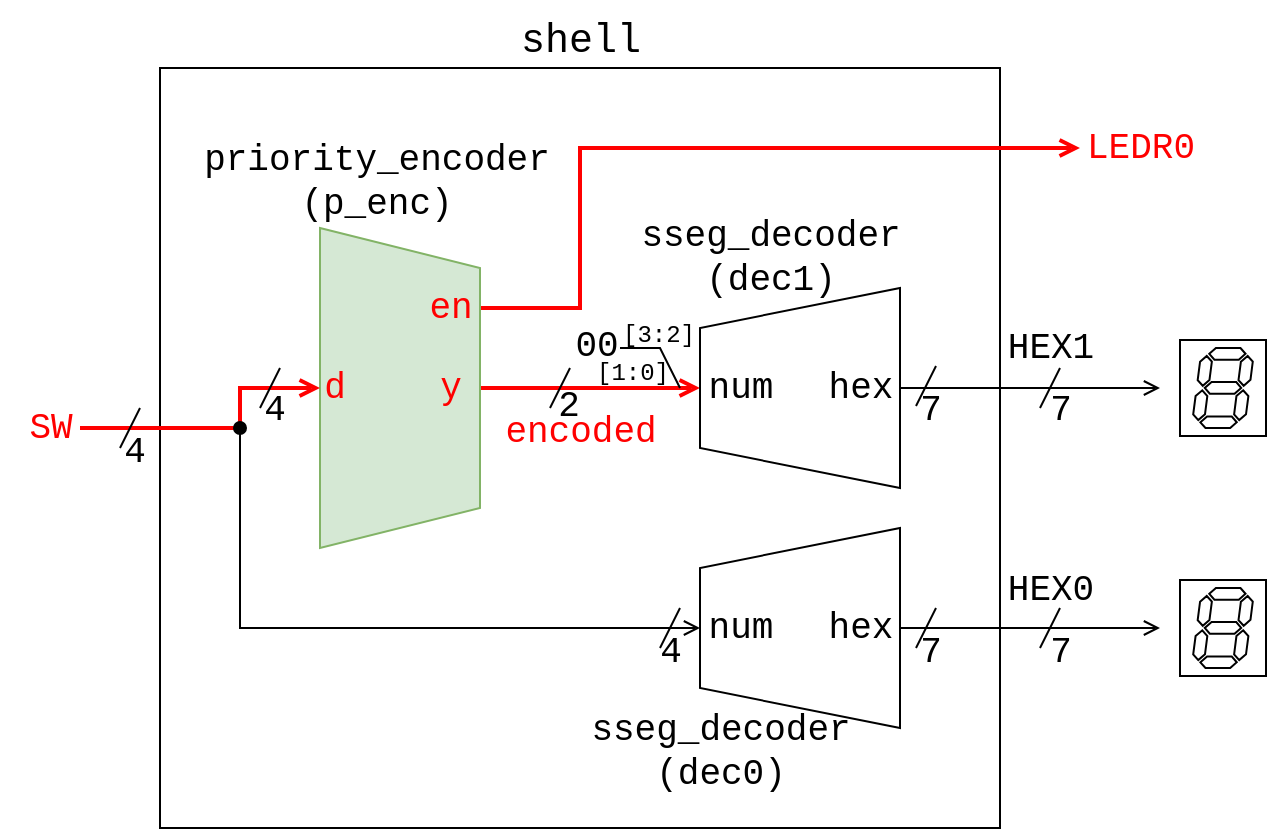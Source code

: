 <mxfile>
    <diagram id="uWKTbWb5nmvCMQ65j8jA" name="ページ1">
        <mxGraphModel dx="640" dy="318" grid="1" gridSize="10" guides="1" tooltips="1" connect="1" arrows="1" fold="1" page="1" pageScale="1" pageWidth="827" pageHeight="1169" math="0" shadow="0">
            <root>
                <mxCell id="0"/>
                <mxCell id="1" parent="0"/>
                <mxCell id="3" value="" style="rounded=0;whiteSpace=wrap;html=1;movable=0;resizable=0;rotatable=0;deletable=0;editable=0;locked=1;connectable=0;" parent="1" vertex="1">
                    <mxGeometry x="200" y="520" width="420" height="380" as="geometry"/>
                </mxCell>
                <mxCell id="28" style="edgeStyle=none;shape=connector;rounded=0;html=1;exitX=0.5;exitY=0;exitDx=0;exitDy=0;strokeColor=light-dark(#ff0000, #ededed);align=center;verticalAlign=middle;fontFamily=Helvetica;fontSize=11;fontColor=default;labelBackgroundColor=default;startArrow=none;startFill=0;endArrow=open;endFill=0;curved=0;entryX=0.5;entryY=0;entryDx=0;entryDy=0;strokeWidth=2;" parent="1" source="4" target="5" edge="1">
                    <mxGeometry relative="1" as="geometry">
                        <mxPoint x="470" y="690" as="targetPoint"/>
                        <Array as="points">
                            <mxPoint x="420" y="680"/>
                            <mxPoint x="440" y="680"/>
                        </Array>
                    </mxGeometry>
                </mxCell>
                <mxCell id="35" style="edgeStyle=none;shape=connector;rounded=0;html=1;exitX=0.25;exitY=0;exitDx=0;exitDy=0;strokeColor=light-dark(#ff0000, #ededed);align=center;verticalAlign=middle;fontFamily=Helvetica;fontSize=11;fontColor=default;labelBackgroundColor=default;startArrow=none;startFill=0;endArrow=open;endFill=0;curved=0;strokeWidth=2;" parent="1" source="4" edge="1">
                    <mxGeometry relative="1" as="geometry">
                        <mxPoint x="660" y="560" as="targetPoint"/>
                        <Array as="points">
                            <mxPoint x="390" y="640"/>
                            <mxPoint x="410" y="640"/>
                            <mxPoint x="410" y="600"/>
                            <mxPoint x="410" y="560"/>
                        </Array>
                    </mxGeometry>
                </mxCell>
                <mxCell id="4" value="" style="shape=trapezoid;perimeter=trapezoidPerimeter;whiteSpace=wrap;html=1;fixedSize=1;rotation=90;fillColor=#d5e8d4;strokeColor=#82b366;" parent="1" vertex="1">
                    <mxGeometry x="240" y="640" width="160" height="80" as="geometry"/>
                </mxCell>
                <mxCell id="41" style="edgeStyle=none;shape=connector;curved=0;rounded=0;html=1;exitX=0.5;exitY=1;exitDx=0;exitDy=0;strokeColor=default;align=center;verticalAlign=middle;fontFamily=Helvetica;fontSize=11;fontColor=default;labelBackgroundColor=default;startArrow=none;startFill=0;endArrow=open;endFill=0;" parent="1" source="5" edge="1">
                    <mxGeometry relative="1" as="geometry">
                        <mxPoint x="700" y="680" as="targetPoint"/>
                    </mxGeometry>
                </mxCell>
                <mxCell id="5" value="" style="shape=trapezoid;perimeter=trapezoidPerimeter;whiteSpace=wrap;html=1;fixedSize=1;rotation=-90;" parent="1" vertex="1">
                    <mxGeometry x="470" y="630" width="100" height="100" as="geometry"/>
                </mxCell>
                <mxCell id="37" style="edgeStyle=none;shape=connector;rounded=0;html=1;exitX=0.5;exitY=1;exitDx=0;exitDy=0;strokeColor=default;align=center;verticalAlign=middle;fontFamily=Helvetica;fontSize=11;fontColor=default;labelBackgroundColor=default;startArrow=none;startFill=0;endArrow=open;endFill=0;curved=0;" parent="1" source="8" edge="1">
                    <mxGeometry relative="1" as="geometry">
                        <mxPoint x="700" y="800" as="targetPoint"/>
                    </mxGeometry>
                </mxCell>
                <mxCell id="8" value="" style="shape=trapezoid;perimeter=trapezoidPerimeter;whiteSpace=wrap;html=1;fixedSize=1;rotation=-90;" parent="1" vertex="1">
                    <mxGeometry x="470" y="750" width="100" height="100" as="geometry"/>
                </mxCell>
                <mxCell id="15" value="" style="endArrow=open;html=1;rounded=0;strokeColor=light-dark(#ff0000, #ededed);align=center;verticalAlign=middle;fontFamily=Helvetica;fontSize=11;fontColor=default;labelBackgroundColor=default;edgeStyle=none;endFill=0;curved=0;entryX=0.5;entryY=1;entryDx=0;entryDy=0;strokeWidth=2;" parent="1" target="4" edge="1">
                    <mxGeometry width="50" height="50" relative="1" as="geometry">
                        <mxPoint x="160" y="700" as="sourcePoint"/>
                        <mxPoint x="280" y="660" as="targetPoint"/>
                        <Array as="points">
                            <mxPoint x="240" y="700"/>
                            <mxPoint x="240" y="680"/>
                        </Array>
                    </mxGeometry>
                </mxCell>
                <mxCell id="16" value="shell" style="text;html=1;align=center;verticalAlign=middle;resizable=0;points=[];autosize=1;strokeColor=none;fillColor=none;fontFamily=Courier New;fontSize=20;fontColor=default;labelBackgroundColor=none;" parent="1" vertex="1">
                    <mxGeometry x="370" y="486" width="80" height="40" as="geometry"/>
                </mxCell>
                <mxCell id="18" value="priority_&lt;span style=&quot;color: rgb(0, 0, 0);&quot;&gt;encoder&lt;/span&gt;&lt;div&gt;(p_enc)&lt;/div&gt;" style="text;html=1;align=center;verticalAlign=middle;resizable=0;points=[];autosize=1;strokeColor=none;fillColor=none;fontFamily=Courier New;fontSize=18;fontColor=default;labelBackgroundColor=none;" parent="1" vertex="1">
                    <mxGeometry x="208" y="547" width="200" height="60" as="geometry"/>
                </mxCell>
                <mxCell id="19" value="sseg_decoder&lt;div&gt;(dec1)&lt;/div&gt;" style="text;html=1;align=center;verticalAlign=middle;resizable=0;points=[];autosize=1;strokeColor=none;fillColor=none;fontFamily=Courier New;fontSize=18;fontColor=default;labelBackgroundColor=none;" parent="1" vertex="1">
                    <mxGeometry x="430" y="585" width="150" height="60" as="geometry"/>
                </mxCell>
                <mxCell id="20" value="" style="endArrow=open;html=1;rounded=0;strokeColor=default;align=center;verticalAlign=middle;fontFamily=Helvetica;fontSize=11;fontColor=default;labelBackgroundColor=default;edgeStyle=none;endFill=0;curved=0;entryX=0.5;entryY=0;entryDx=0;entryDy=0;startArrow=oval;startFill=1;" parent="1" target="8" edge="1">
                    <mxGeometry width="50" height="50" relative="1" as="geometry">
                        <mxPoint x="240" y="700" as="sourcePoint"/>
                        <mxPoint x="290" y="690" as="targetPoint"/>
                        <Array as="points">
                            <mxPoint x="240" y="800"/>
                            <mxPoint x="340" y="800"/>
                        </Array>
                    </mxGeometry>
                </mxCell>
                <mxCell id="22" value="" style="endArrow=none;html=1;rounded=1;strokeColor=default;align=center;verticalAlign=middle;fontFamily=Helvetica;fontSize=11;fontColor=default;labelBackgroundColor=default;edgeStyle=none;" parent="1" edge="1">
                    <mxGeometry width="50" height="50" relative="1" as="geometry">
                        <mxPoint x="250" y="690" as="sourcePoint"/>
                        <mxPoint x="260" y="670" as="targetPoint"/>
                    </mxGeometry>
                </mxCell>
                <mxCell id="23" value="d" style="text;html=1;align=center;verticalAlign=middle;resizable=0;points=[];autosize=1;strokeColor=none;fillColor=none;fontFamily=Courier New;fontSize=18;fontColor=light-dark(#ff0000, #ededed);labelBackgroundColor=none;" parent="1" vertex="1">
                    <mxGeometry x="272" y="660" width="30" height="40" as="geometry"/>
                </mxCell>
                <mxCell id="24" value="&lt;span style=&quot;color: rgb(0, 0, 0);&quot;&gt;4&lt;/span&gt;" style="text;html=1;align=center;verticalAlign=middle;resizable=0;points=[];autosize=1;strokeColor=none;fillColor=none;fontFamily=Courier New;fontSize=18;fontColor=default;labelBackgroundColor=none;" parent="1" vertex="1">
                    <mxGeometry x="242" y="671" width="30" height="40" as="geometry"/>
                </mxCell>
                <mxCell id="25" value="SW" style="text;html=1;align=center;verticalAlign=middle;resizable=0;points=[];autosize=1;strokeColor=none;fillColor=none;fontFamily=Courier New;fontSize=18;fontColor=light-dark(#ff0000, #ededed);labelBackgroundColor=none;" parent="1" vertex="1">
                    <mxGeometry x="120" y="680" width="50" height="40" as="geometry"/>
                </mxCell>
                <mxCell id="26" value="4" style="text;html=1;align=center;verticalAlign=middle;resizable=0;points=[];autosize=1;strokeColor=none;fillColor=none;fontFamily=Courier New;fontSize=18;fontColor=default;labelBackgroundColor=none;" parent="1" vertex="1">
                    <mxGeometry x="172" y="692" width="30" height="40" as="geometry"/>
                </mxCell>
                <mxCell id="27" value="" style="endArrow=none;html=1;rounded=1;strokeColor=default;align=center;verticalAlign=middle;fontFamily=Helvetica;fontSize=11;fontColor=default;labelBackgroundColor=default;edgeStyle=none;" parent="1" edge="1">
                    <mxGeometry width="50" height="50" relative="1" as="geometry">
                        <mxPoint x="180" y="710" as="sourcePoint"/>
                        <mxPoint x="190" y="690" as="targetPoint"/>
                    </mxGeometry>
                </mxCell>
                <mxCell id="31" value="" style="endArrow=none;html=1;rounded=1;strokeColor=default;align=center;verticalAlign=middle;fontFamily=Helvetica;fontSize=11;fontColor=default;labelBackgroundColor=default;edgeStyle=none;" parent="1" edge="1">
                    <mxGeometry width="50" height="50" relative="1" as="geometry">
                        <mxPoint x="395" y="690" as="sourcePoint"/>
                        <mxPoint x="405" y="670" as="targetPoint"/>
                    </mxGeometry>
                </mxCell>
                <mxCell id="32" value="&lt;span style=&quot;color: rgb(0, 0, 0);&quot;&gt;2&lt;/span&gt;" style="text;html=1;align=center;verticalAlign=middle;resizable=0;points=[];autosize=1;strokeColor=none;fillColor=none;fontFamily=Courier New;fontSize=18;fontColor=default;labelBackgroundColor=none;" parent="1" vertex="1">
                    <mxGeometry x="389" y="669" width="30" height="40" as="geometry"/>
                </mxCell>
                <mxCell id="34" value="y" style="text;html=1;align=center;verticalAlign=middle;resizable=0;points=[];autosize=1;strokeColor=none;fillColor=none;fontFamily=Courier New;fontSize=18;fontColor=light-dark(#ff0000, #ededed);labelBackgroundColor=none;" parent="1" vertex="1">
                    <mxGeometry x="330" y="660" width="30" height="40" as="geometry"/>
                </mxCell>
                <mxCell id="36" value="LEDR0" style="text;html=1;align=center;verticalAlign=middle;resizable=0;points=[];autosize=1;strokeColor=none;fillColor=none;fontFamily=Courier New;fontSize=18;fontColor=light-dark(#ff0000, #ededed);labelBackgroundColor=none;" parent="1" vertex="1">
                    <mxGeometry x="650" y="540" width="80" height="40" as="geometry"/>
                </mxCell>
                <mxCell id="38" value="HEX1" style="text;html=1;align=center;verticalAlign=middle;resizable=0;points=[];autosize=1;strokeColor=none;fillColor=none;fontFamily=Courier New;fontSize=18;fontColor=default;labelBackgroundColor=none;" parent="1" vertex="1">
                    <mxGeometry x="610" y="640" width="70" height="40" as="geometry"/>
                </mxCell>
                <mxCell id="39" value="" style="endArrow=none;html=1;rounded=1;strokeColor=default;align=center;verticalAlign=middle;fontFamily=Helvetica;fontSize=11;fontColor=default;labelBackgroundColor=default;edgeStyle=none;" parent="1" edge="1">
                    <mxGeometry width="50" height="50" relative="1" as="geometry">
                        <mxPoint x="640" y="810" as="sourcePoint"/>
                        <mxPoint x="650" y="790" as="targetPoint"/>
                    </mxGeometry>
                </mxCell>
                <mxCell id="40" value="&lt;span style=&quot;color: rgb(0, 0, 0);&quot;&gt;7&lt;/span&gt;" style="text;html=1;align=center;verticalAlign=middle;resizable=0;points=[];autosize=1;strokeColor=none;fillColor=none;fontFamily=Courier New;fontSize=18;fontColor=default;labelBackgroundColor=none;" parent="1" vertex="1">
                    <mxGeometry x="635" y="671" width="30" height="40" as="geometry"/>
                </mxCell>
                <mxCell id="42" value="num" style="text;html=1;align=center;verticalAlign=middle;resizable=0;points=[];autosize=1;strokeColor=none;fillColor=none;fontFamily=Courier New;fontSize=18;fontColor=default;labelBackgroundColor=none;" parent="1" vertex="1">
                    <mxGeometry x="460" y="780" width="60" height="40" as="geometry"/>
                </mxCell>
                <mxCell id="43" value="" style="endArrow=none;html=1;rounded=1;strokeColor=default;align=center;verticalAlign=middle;fontFamily=Helvetica;fontSize=11;fontColor=default;labelBackgroundColor=default;edgeStyle=none;" parent="1" edge="1">
                    <mxGeometry width="50" height="50" relative="1" as="geometry">
                        <mxPoint x="450" y="810" as="sourcePoint"/>
                        <mxPoint x="460" y="790" as="targetPoint"/>
                    </mxGeometry>
                </mxCell>
                <mxCell id="44" value="4" style="text;html=1;align=center;verticalAlign=middle;resizable=0;points=[];autosize=1;strokeColor=none;fillColor=none;fontFamily=Courier New;fontSize=18;fontColor=default;labelBackgroundColor=none;" parent="1" vertex="1">
                    <mxGeometry x="440" y="792" width="30" height="40" as="geometry"/>
                </mxCell>
                <mxCell id="45" value="" style="endArrow=none;html=1;rounded=0;strokeColor=default;align=center;verticalAlign=middle;fontFamily=Helvetica;fontSize=11;fontColor=default;labelBackgroundColor=default;edgeStyle=none;endFill=0;curved=0;" parent="1" edge="1">
                    <mxGeometry width="50" height="50" relative="1" as="geometry">
                        <mxPoint x="430" y="660" as="sourcePoint"/>
                        <mxPoint x="460" y="680" as="targetPoint"/>
                        <Array as="points">
                            <mxPoint x="450" y="660"/>
                        </Array>
                    </mxGeometry>
                </mxCell>
                <mxCell id="46" value="&lt;span style=&quot;color: rgb(0, 0, 0);&quot;&gt;00&lt;/span&gt;" style="text;html=1;align=center;verticalAlign=middle;resizable=0;points=[];autosize=1;strokeColor=none;fillColor=none;fontFamily=Courier New;fontSize=18;fontColor=default;labelBackgroundColor=none;" parent="1" vertex="1">
                    <mxGeometry x="393" y="639" width="50" height="40" as="geometry"/>
                </mxCell>
                <mxCell id="48" value="num" style="text;html=1;align=center;verticalAlign=middle;resizable=0;points=[];autosize=1;strokeColor=none;fillColor=none;fontFamily=Courier New;fontSize=18;fontColor=default;labelBackgroundColor=none;" parent="1" vertex="1">
                    <mxGeometry x="460" y="660" width="60" height="40" as="geometry"/>
                </mxCell>
                <mxCell id="49" value="" style="endArrow=none;html=1;rounded=1;strokeColor=default;align=center;verticalAlign=middle;fontFamily=Helvetica;fontSize=11;fontColor=default;labelBackgroundColor=default;edgeStyle=none;" parent="1" edge="1">
                    <mxGeometry width="50" height="50" relative="1" as="geometry">
                        <mxPoint x="640" y="690" as="sourcePoint"/>
                        <mxPoint x="650" y="670" as="targetPoint"/>
                    </mxGeometry>
                </mxCell>
                <mxCell id="50" value="HEX0" style="text;html=1;align=center;verticalAlign=middle;resizable=0;points=[];autosize=1;strokeColor=none;fillColor=none;fontFamily=Courier New;fontSize=18;fontColor=default;labelBackgroundColor=none;" parent="1" vertex="1">
                    <mxGeometry x="610" y="761" width="70" height="40" as="geometry"/>
                </mxCell>
                <mxCell id="51" value="&lt;span style=&quot;color: rgb(0, 0, 0);&quot;&gt;7&lt;/span&gt;" style="text;html=1;align=center;verticalAlign=middle;resizable=0;points=[];autosize=1;strokeColor=none;fillColor=none;fontFamily=Courier New;fontSize=18;fontColor=default;labelBackgroundColor=none;" parent="1" vertex="1">
                    <mxGeometry x="635" y="792" width="30" height="40" as="geometry"/>
                </mxCell>
                <mxCell id="54" value="" style="group" parent="1" vertex="1" connectable="0">
                    <mxGeometry x="710" y="656" width="43" height="48" as="geometry"/>
                </mxCell>
                <mxCell id="53" value="" style="rounded=0;whiteSpace=wrap;html=1;fontFamily=Helvetica;fontSize=11;fontColor=default;labelBackgroundColor=default;" parent="54" vertex="1">
                    <mxGeometry width="43" height="48" as="geometry"/>
                </mxCell>
                <mxCell id="52" value="" style="verticalLabelPosition=bottom;shadow=0;dashed=0;align=center;html=1;verticalAlign=top;shape=mxgraph.electrical.opto_electronics.7_segment_display;pointerEvents=1;fontFamily=Helvetica;fontSize=11;fontColor=default;labelBackgroundColor=default;" parent="54" vertex="1">
                    <mxGeometry x="6.6" y="4" width="29.79" height="40" as="geometry"/>
                </mxCell>
                <mxCell id="55" value="" style="group" parent="1" vertex="1" connectable="0">
                    <mxGeometry x="710" y="776" width="43" height="48" as="geometry"/>
                </mxCell>
                <mxCell id="56" value="" style="rounded=0;whiteSpace=wrap;html=1;fontFamily=Helvetica;fontSize=11;fontColor=default;labelBackgroundColor=default;" parent="55" vertex="1">
                    <mxGeometry width="43" height="48" as="geometry"/>
                </mxCell>
                <mxCell id="57" value="" style="verticalLabelPosition=bottom;shadow=0;dashed=0;align=center;html=1;verticalAlign=top;shape=mxgraph.electrical.opto_electronics.7_segment_display;pointerEvents=1;fontFamily=Helvetica;fontSize=11;fontColor=default;labelBackgroundColor=default;" parent="55" vertex="1">
                    <mxGeometry x="6.6" y="4" width="29.79" height="40" as="geometry"/>
                </mxCell>
                <mxCell id="58" value="hex" style="text;html=1;align=center;verticalAlign=middle;resizable=0;points=[];autosize=1;strokeColor=none;fillColor=none;fontFamily=Courier New;fontSize=18;fontColor=default;labelBackgroundColor=none;" parent="1" vertex="1">
                    <mxGeometry x="520" y="780" width="60" height="40" as="geometry"/>
                </mxCell>
                <mxCell id="60" value="encoded" style="text;html=1;align=center;verticalAlign=middle;resizable=0;points=[];autosize=1;strokeColor=none;fillColor=none;fontFamily=Courier New;fontSize=18;fontColor=light-dark(#ff0000, #ededed);labelBackgroundColor=none;" parent="1" vertex="1">
                    <mxGeometry x="360" y="682" width="100" height="40" as="geometry"/>
                </mxCell>
                <mxCell id="61" value="7" style="text;html=1;align=center;verticalAlign=middle;resizable=0;points=[];autosize=1;strokeColor=none;fillColor=none;fontFamily=Courier New;fontSize=18;fontColor=default;labelBackgroundColor=none;" parent="1" vertex="1">
                    <mxGeometry x="570" y="671" width="30" height="40" as="geometry"/>
                </mxCell>
                <mxCell id="62" value="" style="endArrow=none;html=1;rounded=1;strokeColor=default;align=center;verticalAlign=middle;fontFamily=Helvetica;fontSize=11;fontColor=default;labelBackgroundColor=default;edgeStyle=none;" parent="1" edge="1">
                    <mxGeometry width="50" height="50" relative="1" as="geometry">
                        <mxPoint x="578" y="689" as="sourcePoint"/>
                        <mxPoint x="588" y="669" as="targetPoint"/>
                    </mxGeometry>
                </mxCell>
                <mxCell id="66" value="7" style="text;html=1;align=center;verticalAlign=middle;resizable=0;points=[];autosize=1;strokeColor=none;fillColor=none;fontFamily=Courier New;fontSize=18;fontColor=default;labelBackgroundColor=none;" parent="1" vertex="1">
                    <mxGeometry x="570" y="792" width="30" height="40" as="geometry"/>
                </mxCell>
                <mxCell id="67" value="" style="endArrow=none;html=1;rounded=1;strokeColor=default;align=center;verticalAlign=middle;fontFamily=Helvetica;fontSize=11;fontColor=default;labelBackgroundColor=default;edgeStyle=none;" parent="1" edge="1">
                    <mxGeometry width="50" height="50" relative="1" as="geometry">
                        <mxPoint x="578" y="810" as="sourcePoint"/>
                        <mxPoint x="588" y="790" as="targetPoint"/>
                    </mxGeometry>
                </mxCell>
                <mxCell id="68" value="hex" style="text;html=1;align=center;verticalAlign=middle;resizable=0;points=[];autosize=1;strokeColor=none;fillColor=none;fontFamily=Courier New;fontSize=18;fontColor=default;labelBackgroundColor=none;" parent="1" vertex="1">
                    <mxGeometry x="520" y="660" width="60" height="40" as="geometry"/>
                </mxCell>
                <mxCell id="69" value="sseg_decoder&lt;div&gt;(dec0)&lt;/div&gt;" style="text;html=1;align=center;verticalAlign=middle;resizable=0;points=[];autosize=1;strokeColor=none;fillColor=none;fontFamily=Courier New;fontSize=18;fontColor=default;labelBackgroundColor=none;" parent="1" vertex="1">
                    <mxGeometry x="405" y="832" width="150" height="60" as="geometry"/>
                </mxCell>
                <mxCell id="70" value="en" style="text;html=1;align=center;verticalAlign=middle;resizable=0;points=[];autosize=1;strokeColor=none;fillColor=none;fontFamily=Courier New;fontSize=18;fontColor=light-dark(#ff0000, #ededed);labelBackgroundColor=none;" parent="1" vertex="1">
                    <mxGeometry x="320" y="620" width="50" height="40" as="geometry"/>
                </mxCell>
                <mxCell id="71" value="[3:2]" style="text;html=1;align=center;verticalAlign=middle;resizable=0;points=[];autosize=1;strokeColor=none;fillColor=none;fontFamily=Courier New;fontSize=12;fontColor=default;labelBackgroundColor=none;" parent="1" vertex="1">
                    <mxGeometry x="419" y="639" width="60" height="30" as="geometry"/>
                </mxCell>
                <mxCell id="72" value="[1:0]" style="text;html=1;align=center;verticalAlign=middle;resizable=0;points=[];autosize=1;strokeColor=none;fillColor=none;fontFamily=Courier New;fontSize=12;fontColor=default;labelBackgroundColor=none;" parent="1" vertex="1">
                    <mxGeometry x="406" y="658" width="60" height="30" as="geometry"/>
                </mxCell>
            </root>
        </mxGraphModel>
    </diagram>
</mxfile>
